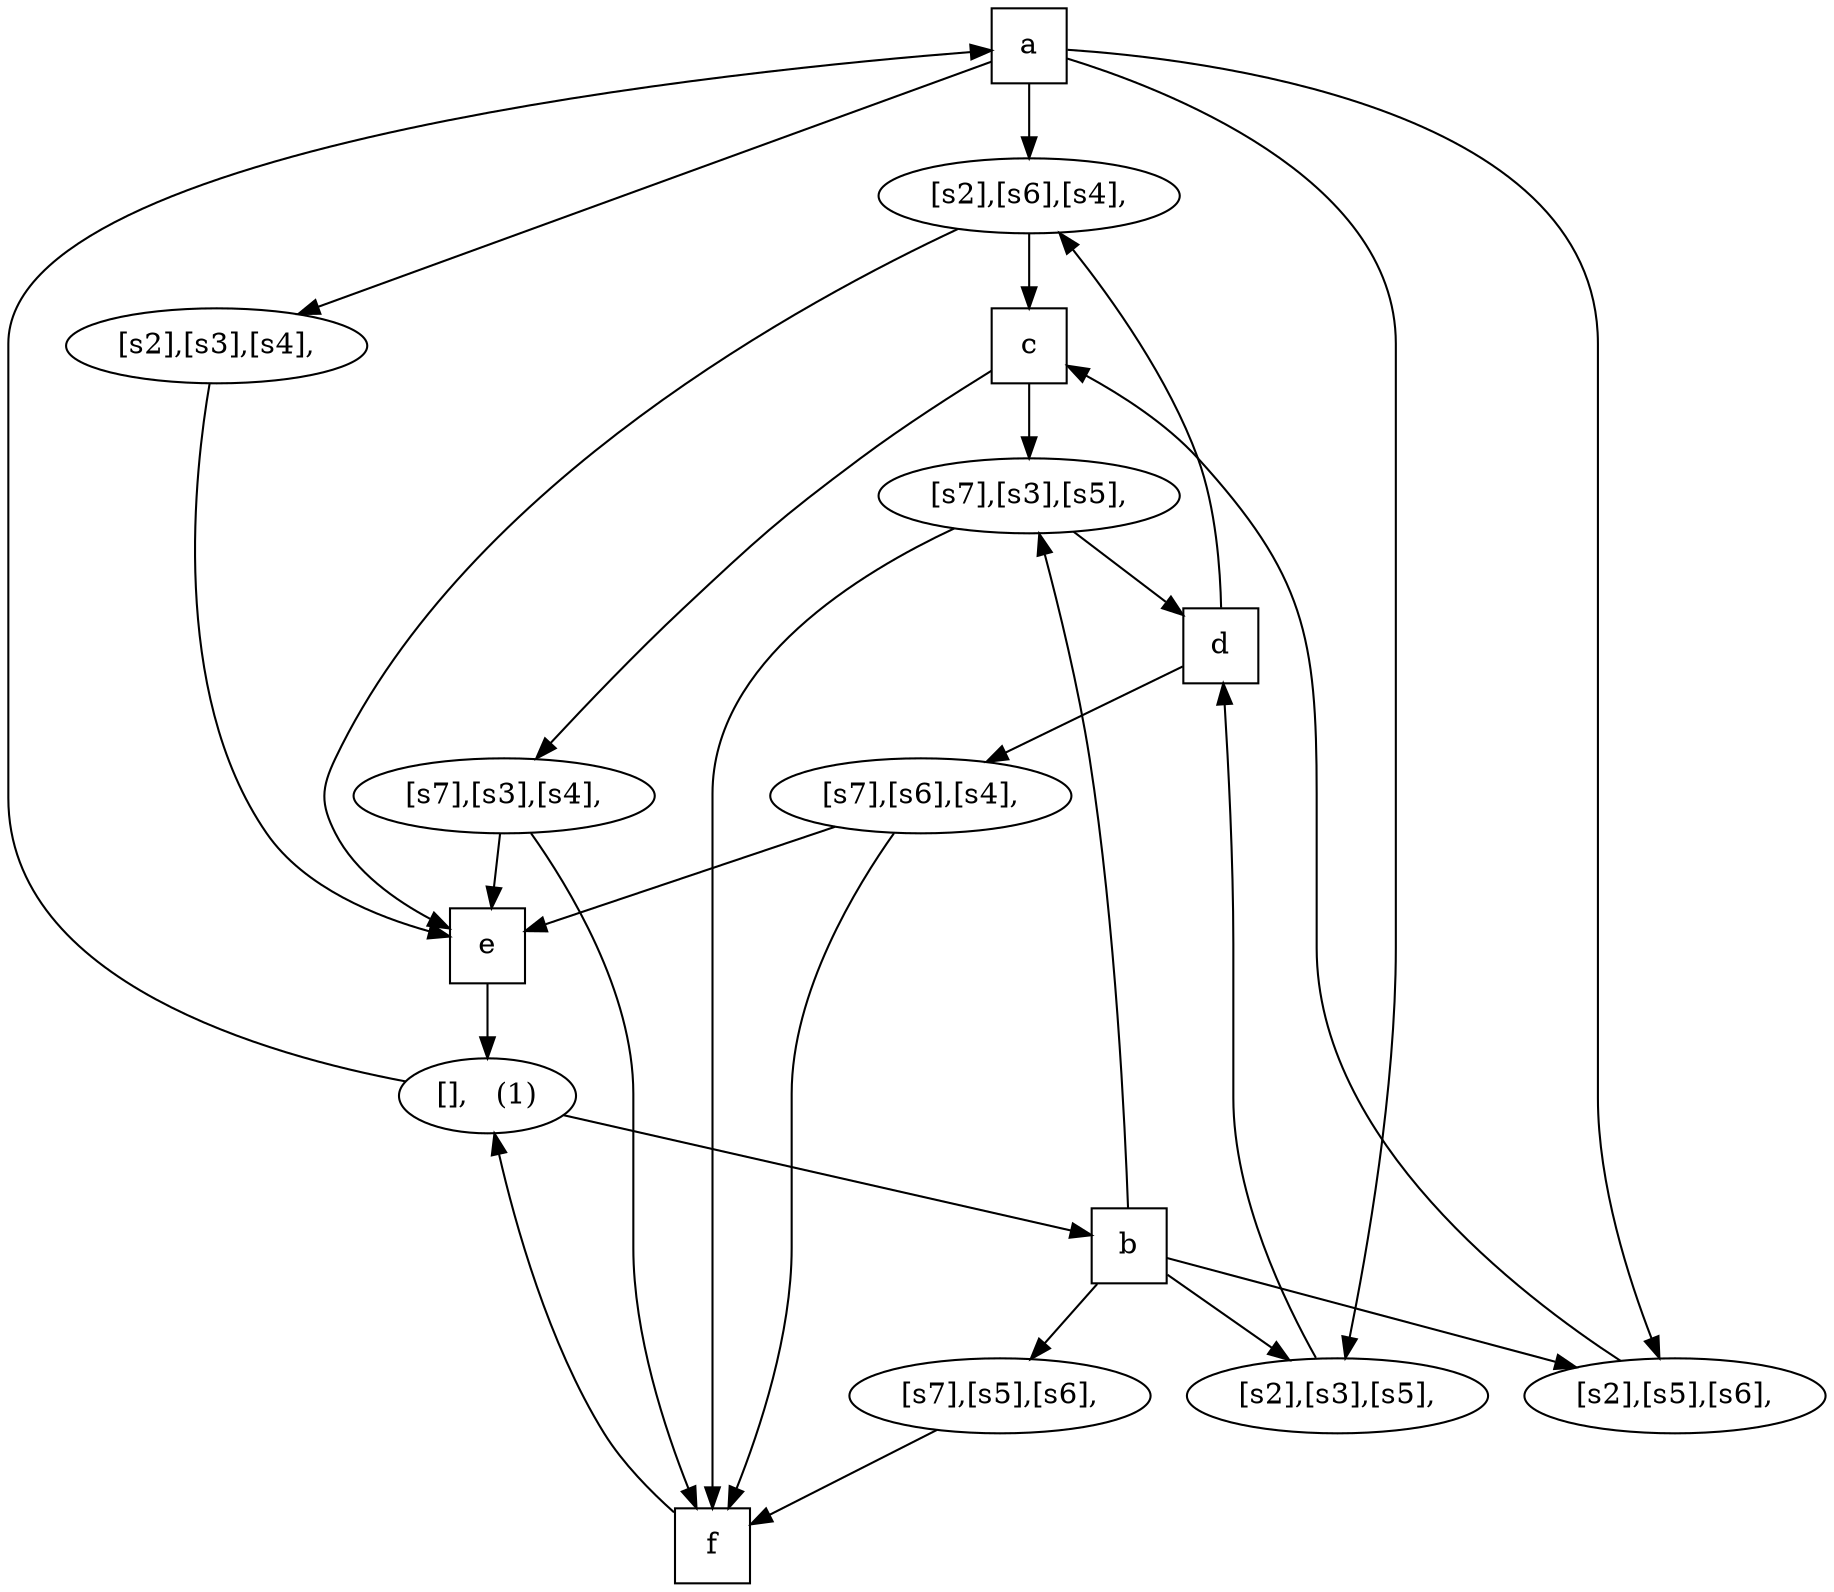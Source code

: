 digraph G {
    node [width=0.5];
ta [label="a",shape=box]
tb [label="b",shape=box]
tc [label="c",shape=box]
td [label="d",shape=box]
te [label="e",shape=box]
tf [label="f",shape=box]
p0 [label="[],   (1)"]
p1 [label="[s2],[s6],[s4],"]
p2 [label="[s2],[s5],[s6],"]
p3 [label="[s2],[s3],[s5],"]
p4 [label="[s7],[s3],[s5],"]
p5 [label="[s2],[s3],[s4],"]
p8 [label="[s7],[s5],[s6],"]
p7 [label="[s7],[s6],[s4],"]
p6 [label="[s7],[s3],[s4],"]
p0 -> ta 
te -> p0 
p0 -> tb 
tf -> p0 
ta -> p2 
p2 -> tc 
tb -> p2 
ta -> p1 
p1 -> tc 
td -> p1 
p1 -> te 
tc -> p4 
p4 -> td 
tb -> p4 
p4 -> tf 
ta -> p3 
p3 -> td 
tb -> p3 
tc -> p6 
p6 -> te 
p6 -> tf 
td -> p7 
p7 -> te 
p7 -> tf 
ta -> p5 
p5 -> te 
tb -> p8 
p8 -> tf 
}
